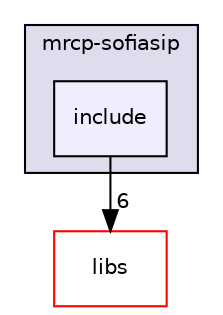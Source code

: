 digraph "include" {
  compound=true
  node [ fontsize="10", fontname="Helvetica"];
  edge [ labelfontsize="10", labelfontname="Helvetica"];
  subgraph clusterdir_7a1417850a309db2be863ff6110d9a95 {
    graph [ bgcolor="#ddddee", pencolor="black", label="mrcp-sofiasip" fontname="Helvetica", fontsize="10", URL="dir_7a1417850a309db2be863ff6110d9a95.html"]
  dir_8acf2c0976ea127f76664f3e31e665dc [shape=box, label="include", style="filled", fillcolor="#eeeeff", pencolor="black", URL="dir_8acf2c0976ea127f76664f3e31e665dc.html"];
  }
  dir_6719ab1f1f7655efc2fa43f7eb574fd1 [shape=box label="libs" fillcolor="white" style="filled" color="red" URL="dir_6719ab1f1f7655efc2fa43f7eb574fd1.html"];
  dir_8acf2c0976ea127f76664f3e31e665dc->dir_6719ab1f1f7655efc2fa43f7eb574fd1 [headlabel="6", labeldistance=1.5 headhref="dir_000028_000000.html"];
}

